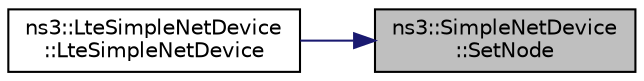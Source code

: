 digraph "ns3::SimpleNetDevice::SetNode"
{
 // LATEX_PDF_SIZE
  edge [fontname="Helvetica",fontsize="10",labelfontname="Helvetica",labelfontsize="10"];
  node [fontname="Helvetica",fontsize="10",shape=record];
  rankdir="RL";
  Node1 [label="ns3::SimpleNetDevice\l::SetNode",height=0.2,width=0.4,color="black", fillcolor="grey75", style="filled", fontcolor="black",tooltip=" "];
  Node1 -> Node2 [dir="back",color="midnightblue",fontsize="10",style="solid",fontname="Helvetica"];
  Node2 [label="ns3::LteSimpleNetDevice\l::LteSimpleNetDevice",height=0.2,width=0.4,color="black", fillcolor="white", style="filled",URL="$classns3_1_1_lte_simple_net_device.html#acbf4ed212d77452d28eeddd9f738cc93",tooltip="Constructor."];
}

